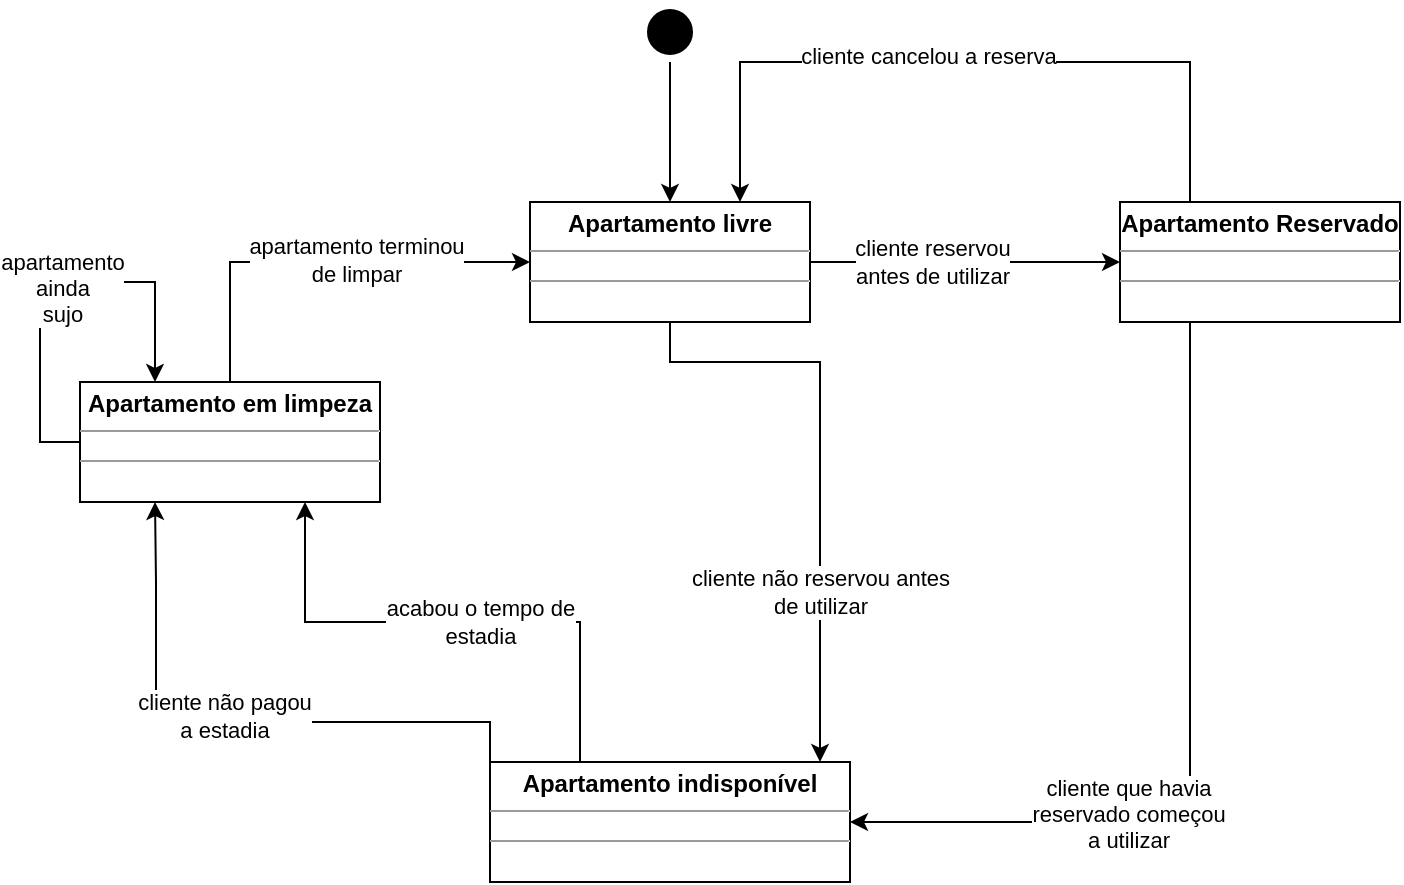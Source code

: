 <mxfile version="16.6.2" type="github">
  <diagram id="wD0F_TNsXqtQQhN_WkA5" name="Page-1">
    <mxGraphModel dx="1578" dy="902" grid="1" gridSize="10" guides="1" tooltips="1" connect="1" arrows="1" fold="1" page="1" pageScale="1" pageWidth="1169" pageHeight="827" math="0" shadow="0">
      <root>
        <mxCell id="0" />
        <mxCell id="1" parent="0" />
        <mxCell id="tzvsPAz1gJnlWbKZIRWA-1" style="edgeStyle=orthogonalEdgeStyle;rounded=0;orthogonalLoop=1;jettySize=auto;html=1;exitX=0.5;exitY=1;exitDx=0;exitDy=0;strokeColor=#000000;" edge="1" parent="1" source="tzvsPAz1gJnlWbKZIRWA-2" target="tzvsPAz1gJnlWbKZIRWA-7">
          <mxGeometry relative="1" as="geometry" />
        </mxCell>
        <mxCell id="tzvsPAz1gJnlWbKZIRWA-2" value="" style="ellipse;html=1;shape=startState;fillColor=#000000;strokeColor=#000000;" vertex="1" parent="1">
          <mxGeometry x="340" y="120" width="30" height="30" as="geometry" />
        </mxCell>
        <mxCell id="tzvsPAz1gJnlWbKZIRWA-3" style="edgeStyle=orthogonalEdgeStyle;rounded=0;orthogonalLoop=1;jettySize=auto;html=1;exitX=1;exitY=0.5;exitDx=0;exitDy=0;strokeColor=#000000;" edge="1" parent="1" source="tzvsPAz1gJnlWbKZIRWA-7" target="tzvsPAz1gJnlWbKZIRWA-12">
          <mxGeometry relative="1" as="geometry" />
        </mxCell>
        <mxCell id="tzvsPAz1gJnlWbKZIRWA-4" value="cliente reservou&lt;br&gt;antes de utilizar" style="edgeLabel;html=1;align=center;verticalAlign=middle;resizable=0;points=[];" vertex="1" connectable="0" parent="tzvsPAz1gJnlWbKZIRWA-3">
          <mxGeometry x="-0.217" relative="1" as="geometry">
            <mxPoint as="offset" />
          </mxGeometry>
        </mxCell>
        <mxCell id="tzvsPAz1gJnlWbKZIRWA-5" style="edgeStyle=orthogonalEdgeStyle;rounded=0;orthogonalLoop=1;jettySize=auto;html=1;exitX=0.5;exitY=1;exitDx=0;exitDy=0;strokeColor=#000000;" edge="1" parent="1" source="tzvsPAz1gJnlWbKZIRWA-7" target="tzvsPAz1gJnlWbKZIRWA-17">
          <mxGeometry relative="1" as="geometry">
            <Array as="points">
              <mxPoint x="355" y="300" />
              <mxPoint x="430" y="300" />
            </Array>
          </mxGeometry>
        </mxCell>
        <mxCell id="tzvsPAz1gJnlWbKZIRWA-6" value="cliente não reservou antes&lt;br&gt;de utilizar" style="edgeLabel;html=1;align=center;verticalAlign=middle;resizable=0;points=[];" vertex="1" connectable="0" parent="tzvsPAz1gJnlWbKZIRWA-5">
          <mxGeometry x="0.291" relative="1" as="geometry">
            <mxPoint y="19" as="offset" />
          </mxGeometry>
        </mxCell>
        <mxCell id="tzvsPAz1gJnlWbKZIRWA-7" value="&lt;p style=&quot;margin: 0px ; margin-top: 4px ; text-align: center&quot;&gt;&lt;b&gt;Apartamento livre&lt;/b&gt;&lt;/p&gt;&lt;hr size=&quot;1&quot;&gt;&lt;div style=&quot;height: 2px&quot;&gt;&lt;/div&gt;&lt;hr size=&quot;1&quot;&gt;&lt;div style=&quot;height: 2px&quot;&gt;&lt;/div&gt;" style="verticalAlign=top;align=left;overflow=fill;fontSize=12;fontFamily=Helvetica;html=1;strokeColor=#000000;" vertex="1" parent="1">
          <mxGeometry x="285" y="220" width="140" height="60" as="geometry" />
        </mxCell>
        <mxCell id="tzvsPAz1gJnlWbKZIRWA-8" style="edgeStyle=orthogonalEdgeStyle;rounded=0;orthogonalLoop=1;jettySize=auto;html=1;exitX=0.25;exitY=0;exitDx=0;exitDy=0;entryX=0.75;entryY=0;entryDx=0;entryDy=0;strokeColor=#000000;" edge="1" parent="1" source="tzvsPAz1gJnlWbKZIRWA-12" target="tzvsPAz1gJnlWbKZIRWA-7">
          <mxGeometry relative="1" as="geometry">
            <Array as="points">
              <mxPoint x="615" y="150" />
              <mxPoint x="390" y="150" />
            </Array>
          </mxGeometry>
        </mxCell>
        <mxCell id="tzvsPAz1gJnlWbKZIRWA-9" value="cliente cancelou a reserva" style="edgeLabel;html=1;align=center;verticalAlign=middle;resizable=0;points=[];" vertex="1" connectable="0" parent="tzvsPAz1gJnlWbKZIRWA-8">
          <mxGeometry x="0.101" y="-3" relative="1" as="geometry">
            <mxPoint as="offset" />
          </mxGeometry>
        </mxCell>
        <mxCell id="tzvsPAz1gJnlWbKZIRWA-10" style="edgeStyle=orthogonalEdgeStyle;rounded=0;orthogonalLoop=1;jettySize=auto;html=1;exitX=0.25;exitY=1;exitDx=0;exitDy=0;entryX=1;entryY=0.5;entryDx=0;entryDy=0;strokeColor=#000000;" edge="1" parent="1" source="tzvsPAz1gJnlWbKZIRWA-12" target="tzvsPAz1gJnlWbKZIRWA-17">
          <mxGeometry relative="1" as="geometry" />
        </mxCell>
        <mxCell id="tzvsPAz1gJnlWbKZIRWA-11" value="cliente que havia&lt;br&gt;reservado começou&lt;br&gt;a utilizar" style="edgeLabel;html=1;align=center;verticalAlign=middle;resizable=0;points=[];" vertex="1" connectable="0" parent="tzvsPAz1gJnlWbKZIRWA-10">
          <mxGeometry x="0.341" y="-4" relative="1" as="geometry">
            <mxPoint as="offset" />
          </mxGeometry>
        </mxCell>
        <mxCell id="tzvsPAz1gJnlWbKZIRWA-12" value="&lt;p style=&quot;margin: 0px ; margin-top: 4px ; text-align: center&quot;&gt;&lt;b&gt;Apartamento Reservado&lt;/b&gt;&lt;/p&gt;&lt;hr size=&quot;1&quot;&gt;&lt;div style=&quot;height: 2px&quot;&gt;&lt;/div&gt;&lt;hr size=&quot;1&quot;&gt;&lt;div style=&quot;height: 2px&quot;&gt;&lt;/div&gt;" style="verticalAlign=top;align=left;overflow=fill;fontSize=12;fontFamily=Helvetica;html=1;strokeColor=#000000;" vertex="1" parent="1">
          <mxGeometry x="580" y="220" width="140" height="60" as="geometry" />
        </mxCell>
        <mxCell id="tzvsPAz1gJnlWbKZIRWA-13" style="edgeStyle=orthogonalEdgeStyle;rounded=0;orthogonalLoop=1;jettySize=auto;html=1;exitX=0;exitY=0.5;exitDx=0;exitDy=0;strokeColor=#000000;entryX=0.25;entryY=1;entryDx=0;entryDy=0;" edge="1" parent="1" source="tzvsPAz1gJnlWbKZIRWA-17" target="tzvsPAz1gJnlWbKZIRWA-20">
          <mxGeometry relative="1" as="geometry">
            <mxPoint x="150" y="280" as="targetPoint" />
            <Array as="points">
              <mxPoint x="265" y="480" />
              <mxPoint x="98" y="480" />
              <mxPoint x="98" y="410" />
            </Array>
          </mxGeometry>
        </mxCell>
        <mxCell id="tzvsPAz1gJnlWbKZIRWA-14" value="cliente não pagou&lt;br&gt;a estadia" style="edgeLabel;html=1;align=center;verticalAlign=middle;resizable=0;points=[];" vertex="1" connectable="0" parent="tzvsPAz1gJnlWbKZIRWA-13">
          <mxGeometry x="0.118" y="-3" relative="1" as="geometry">
            <mxPoint as="offset" />
          </mxGeometry>
        </mxCell>
        <mxCell id="tzvsPAz1gJnlWbKZIRWA-15" style="edgeStyle=orthogonalEdgeStyle;rounded=0;orthogonalLoop=1;jettySize=auto;html=1;exitX=0.25;exitY=0;exitDx=0;exitDy=0;entryX=0.75;entryY=1;entryDx=0;entryDy=0;strokeColor=#000000;" edge="1" parent="1" source="tzvsPAz1gJnlWbKZIRWA-17" target="tzvsPAz1gJnlWbKZIRWA-20">
          <mxGeometry relative="1" as="geometry">
            <Array as="points">
              <mxPoint x="310" y="430" />
              <mxPoint x="173" y="430" />
            </Array>
          </mxGeometry>
        </mxCell>
        <mxCell id="tzvsPAz1gJnlWbKZIRWA-16" value="acabou o tempo de&lt;br&gt;estadia" style="edgeLabel;html=1;align=center;verticalAlign=middle;resizable=0;points=[];" vertex="1" connectable="0" parent="tzvsPAz1gJnlWbKZIRWA-15">
          <mxGeometry x="-0.13" y="1" relative="1" as="geometry">
            <mxPoint x="-4" y="-1" as="offset" />
          </mxGeometry>
        </mxCell>
        <mxCell id="tzvsPAz1gJnlWbKZIRWA-17" value="&lt;p style=&quot;margin: 0px ; margin-top: 4px ; text-align: center&quot;&gt;&lt;b&gt;Apartamento indisponível&lt;/b&gt;&lt;/p&gt;&lt;hr size=&quot;1&quot;&gt;&lt;div style=&quot;height: 2px&quot;&gt;&lt;/div&gt;&lt;hr size=&quot;1&quot;&gt;&lt;div style=&quot;height: 2px&quot;&gt;&lt;/div&gt;" style="verticalAlign=top;align=left;overflow=fill;fontSize=12;fontFamily=Helvetica;html=1;strokeColor=#000000;" vertex="1" parent="1">
          <mxGeometry x="265" y="500" width="180" height="60" as="geometry" />
        </mxCell>
        <mxCell id="tzvsPAz1gJnlWbKZIRWA-18" style="edgeStyle=orthogonalEdgeStyle;rounded=0;orthogonalLoop=1;jettySize=auto;html=1;exitX=0.5;exitY=0;exitDx=0;exitDy=0;entryX=0;entryY=0.5;entryDx=0;entryDy=0;strokeColor=#000000;" edge="1" parent="1" source="tzvsPAz1gJnlWbKZIRWA-20" target="tzvsPAz1gJnlWbKZIRWA-7">
          <mxGeometry relative="1" as="geometry" />
        </mxCell>
        <mxCell id="tzvsPAz1gJnlWbKZIRWA-19" value="apartamento terminou&lt;br&gt;de limpar" style="edgeLabel;html=1;align=center;verticalAlign=middle;resizable=0;points=[];" vertex="1" connectable="0" parent="tzvsPAz1gJnlWbKZIRWA-18">
          <mxGeometry x="0.171" y="1" relative="1" as="geometry">
            <mxPoint as="offset" />
          </mxGeometry>
        </mxCell>
        <mxCell id="tzvsPAz1gJnlWbKZIRWA-20" value="&lt;p style=&quot;margin: 0px ; margin-top: 4px ; text-align: center&quot;&gt;&lt;b&gt;Apartamento em limpeza&lt;/b&gt;&lt;/p&gt;&lt;hr size=&quot;1&quot;&gt;&lt;div style=&quot;height: 2px&quot;&gt;&lt;/div&gt;&lt;hr size=&quot;1&quot;&gt;&lt;div style=&quot;height: 2px&quot;&gt;&lt;/div&gt;" style="verticalAlign=top;align=left;overflow=fill;fontSize=12;fontFamily=Helvetica;html=1;strokeColor=#000000;" vertex="1" parent="1">
          <mxGeometry x="60" y="310" width="150" height="60" as="geometry" />
        </mxCell>
        <mxCell id="tzvsPAz1gJnlWbKZIRWA-21" style="edgeStyle=orthogonalEdgeStyle;rounded=0;orthogonalLoop=1;jettySize=auto;html=1;exitX=0;exitY=0.5;exitDx=0;exitDy=0;strokeColor=#000000;entryX=0.25;entryY=0;entryDx=0;entryDy=0;" edge="1" parent="1" source="tzvsPAz1gJnlWbKZIRWA-20" target="tzvsPAz1gJnlWbKZIRWA-20">
          <mxGeometry relative="1" as="geometry">
            <mxPoint x="150" y="210" as="targetPoint" />
            <Array as="points">
              <mxPoint x="40" y="340" />
              <mxPoint x="40" y="260" />
              <mxPoint x="98" y="260" />
            </Array>
          </mxGeometry>
        </mxCell>
        <mxCell id="tzvsPAz1gJnlWbKZIRWA-22" value="apartamento &lt;br&gt;ainda&lt;br&gt;sujo" style="edgeLabel;html=1;align=center;verticalAlign=middle;resizable=0;points=[];" vertex="1" connectable="0" parent="tzvsPAz1gJnlWbKZIRWA-21">
          <mxGeometry x="0.07" y="-3" relative="1" as="geometry">
            <mxPoint as="offset" />
          </mxGeometry>
        </mxCell>
      </root>
    </mxGraphModel>
  </diagram>
</mxfile>
